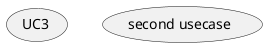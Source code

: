 @startuml
usecase UC3
(second usecase)
@enduml

@startuml
(first usecase)
:First Actor:
actor Woman3
actor :Last actor: as Person1
@enduml

@startuml
:User: --> (Use)
"Main admin" as Admin 
"Use the application" as (Use)
Admin --> (Admin the application)
@enduml